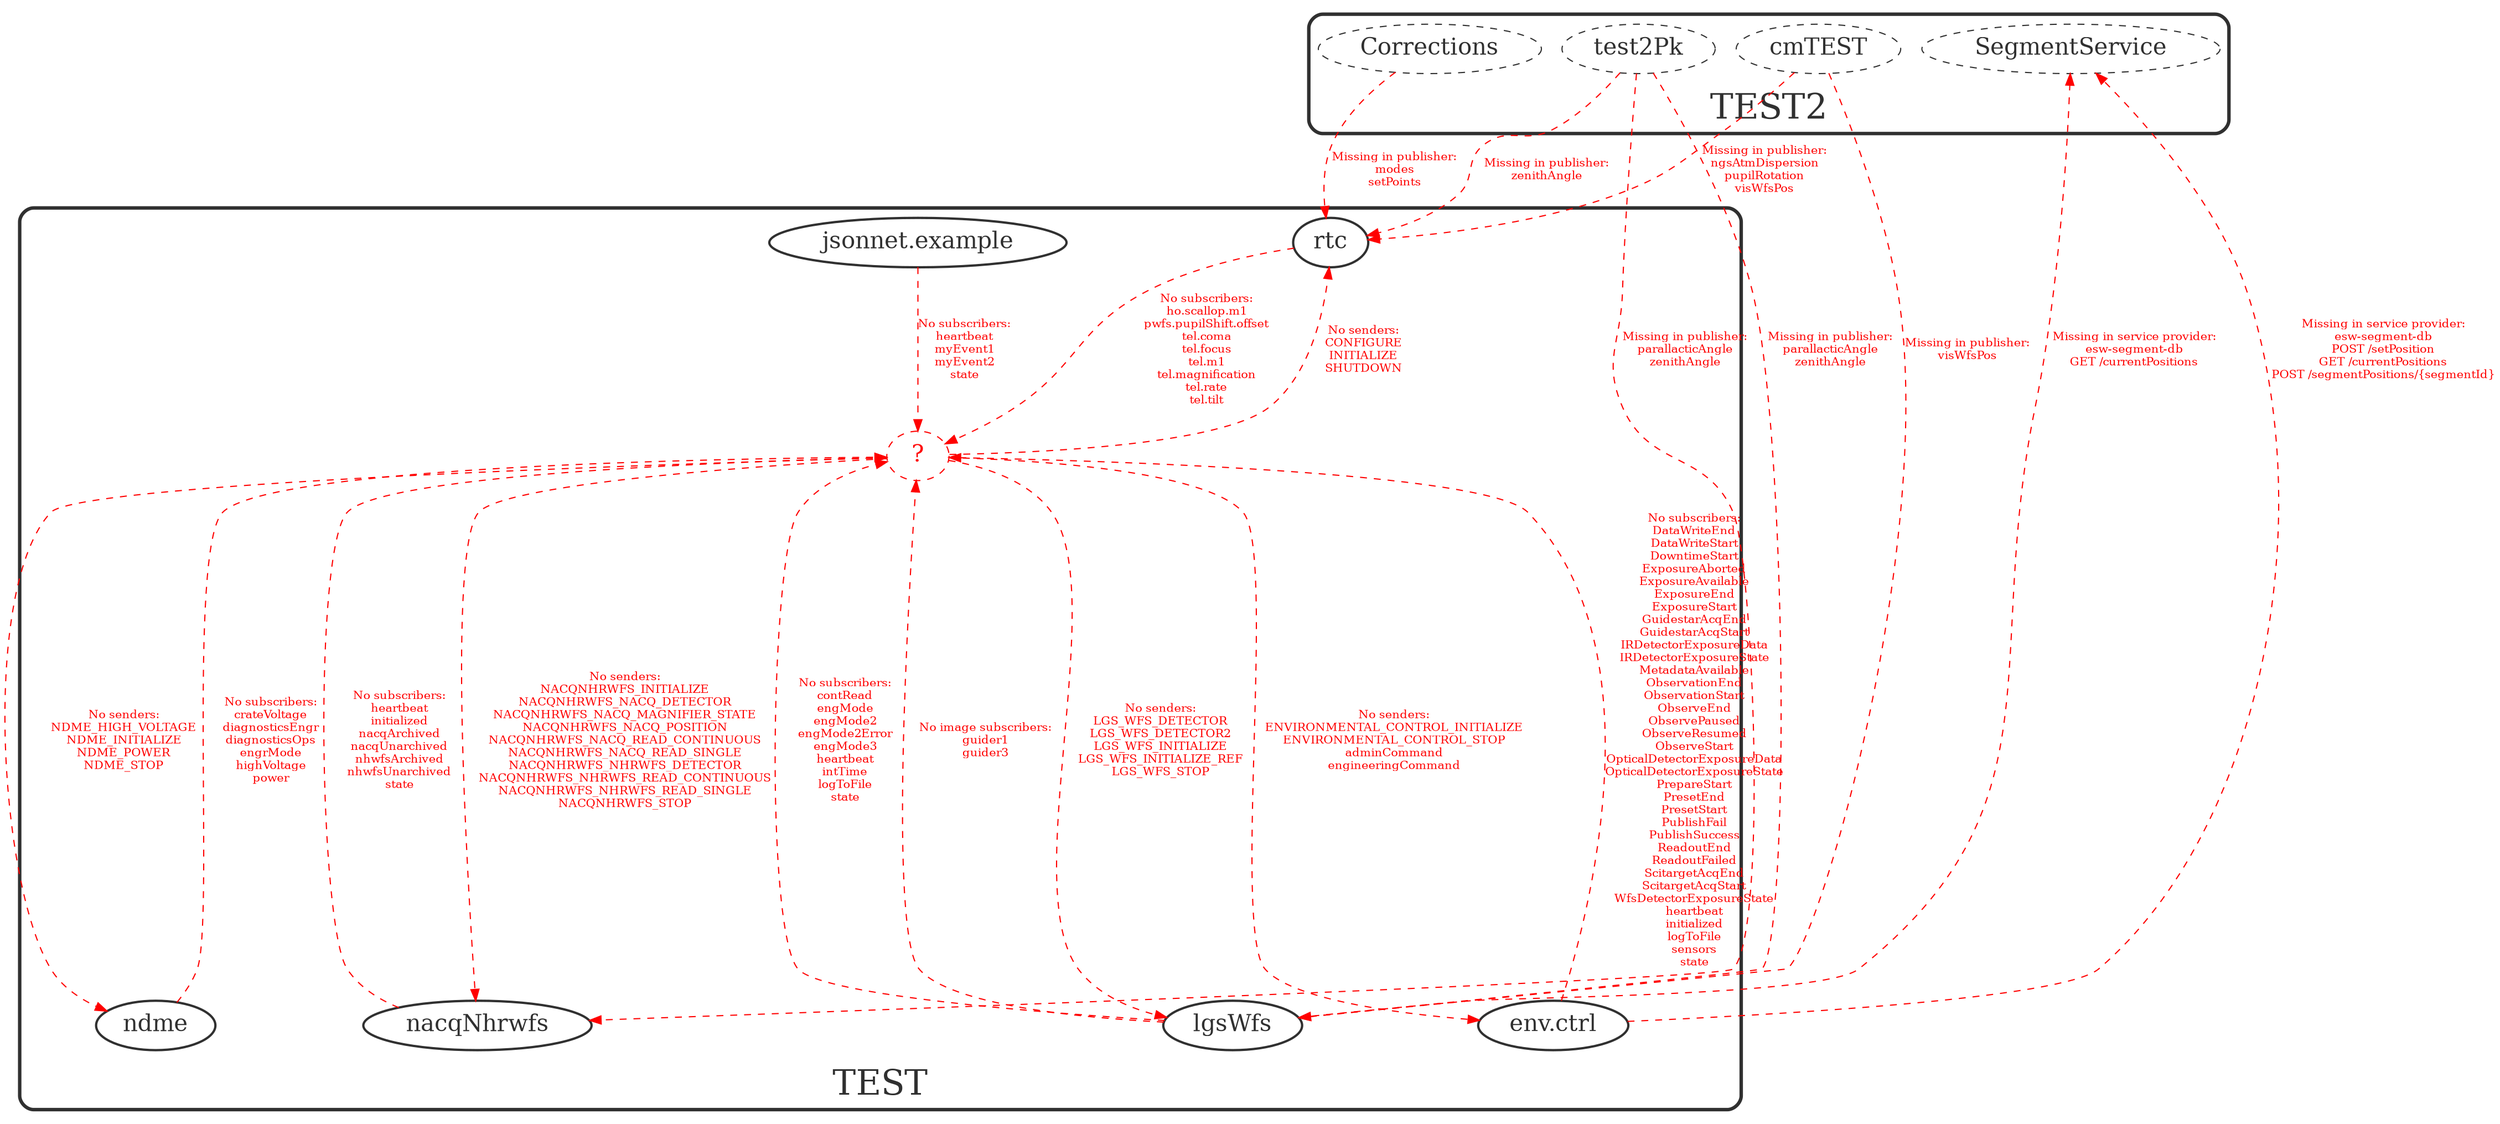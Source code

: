 digraph icdviz {
	graph [layout = dot, splines = true, overlap = scale, ratio = 0.5]
	node [fontsize = 20]
	edge [fontsize = 10]
	"TEST2.test2Pk" -> "TEST.rtc" [color = red, fontcolor = red, style = dashed, label = "Missing in publisher:\nzenithAngle"]
	"TEST.env.ctrl" -> "TEST2.SegmentService" [color = red, fontcolor = red, style = dashed, label = "Missing in service provider:\nesw-segment-db
POST /setPosition
GET /currentPositions
POST /segmentPositions/{segmentId}"]
	"TEST.rtc" -> "TEST.?" [color = red, fontcolor = red, style = dashed, label = "No subscribers:\nho.scallop.m1\npwfs.pupilShift.offset\ntel.coma\ntel.focus\ntel.m1\ntel.magnification\ntel.rate\ntel.tilt"]
	"TEST2.Corrections" -> "TEST.rtc" [color = red, fontcolor = red, style = dashed, label = "Missing in publisher:\nmodes\nsetPoints"]
	"TEST.env.ctrl" -> "TEST.?" [color = red, fontcolor = red, style = dashed, label = "No subscribers:\nDataWriteEnd\nDataWriteStart\nDowntimeStart\nExposureAborted\nExposureAvailable\nExposureEnd\nExposureStart\nGuidestarAcqEnd\nGuidestarAcqStart\nIRDetectorExposureData\nIRDetectorExposureState\nMetadataAvailable\nObservationEnd\nObservationStart\nObserveEnd\nObservePaused\nObserveResumed\nObserveStart\nOpticalDetectorExposureData\nOpticalDetectorExposureState\nPrepareStart\nPresetEnd\nPresetStart\nPublishFail\nPublishSuccess\nReadoutEnd\nReadoutFailed\nScitargetAcqEnd\nScitargetAcqStart\nWfsDetectorExposureState\nheartbeat\ninitialized\nlogToFile\nsensors\nstate"]
	"TEST2.cmTEST" -> "TEST.rtc" [color = red, fontcolor = red, style = dashed, label = "Missing in publisher:\nngsAtmDispersion\npupilRotation\nvisWfsPos"]
	"TEST.?" -> "TEST.env.ctrl" [color = red, fontcolor = red, style = dashed, label = "No senders:\nENVIRONMENTAL_CONTROL_INITIALIZE\nENVIRONMENTAL_CONTROL_STOP\nadminCommand\nengineeringCommand"]
	"TEST.lgsWfs" -> "TEST.?" [color = red, fontcolor = red, style = dashed, label = "No subscribers:\ncontRead\nengMode\nengMode2\nengMode2Error\nengMode3\nheartbeat\nintTime\nlogToFile\nstate"]
	"TEST.nacqNhrwfs" -> "TEST.?" [color = red, fontcolor = red, style = dashed, label = "No subscribers:\nheartbeat\ninitialized\nnacqArchived\nnacqUnarchived\nnhwfsArchived\nnhwfsUnarchived\nstate"]
	"TEST.?" -> "TEST.ndme" [color = red, fontcolor = red, style = dashed, label = "No senders:\nNDME_HIGH_VOLTAGE\nNDME_INITIALIZE\nNDME_POWER\nNDME_STOP"]
	"TEST2.cmTEST" -> "TEST.lgsWfs" [color = red, fontcolor = red, style = dashed, label = "Missing in publisher:\nvisWfsPos"]
	"TEST.?" -> "TEST.nacqNhrwfs" [color = red, fontcolor = red, style = dashed, label = "No senders:\nNACQNHRWFS_INITIALIZE\nNACQNHRWFS_NACQ_DETECTOR\nNACQNHRWFS_NACQ_MAGNIFIER_STATE\nNACQNHRWFS_NACQ_POSITION\nNACQNHRWFS_NACQ_READ_CONTINUOUS\nNACQNHRWFS_NACQ_READ_SINGLE\nNACQNHRWFS_NHRWFS_DETECTOR\nNACQNHRWFS_NHRWFS_READ_CONTINUOUS\nNACQNHRWFS_NHRWFS_READ_SINGLE\nNACQNHRWFS_STOP"]
	"TEST.jsonnet.example" -> "TEST.?" [color = red, fontcolor = red, style = dashed, label = "No subscribers:\nheartbeat\nmyEvent1\nmyEvent2\nstate"]
	"TEST.lgsWfs" -> "TEST.?" [color = red, fontcolor = red, style = dashed, label = "No image subscribers:\nguider1\nguider3"]
	"TEST2.test2Pk" -> "TEST.lgsWfs" [color = red, fontcolor = red, style = dashed, label = "Missing in publisher:\nparallacticAngle\nzenithAngle"]
	"TEST2.test2Pk" -> "TEST.nacqNhrwfs" [color = red, fontcolor = red, style = dashed, label = "Missing in publisher:\nparallacticAngle\nzenithAngle"]
	"TEST.?" -> "TEST.lgsWfs" [color = red, fontcolor = red, style = dashed, label = "No senders:\nLGS_WFS_DETECTOR\nLGS_WFS_DETECTOR2\nLGS_WFS_INITIALIZE\nLGS_WFS_INITIALIZE_REF\nLGS_WFS_STOP"]
	"TEST.?" -> "TEST.rtc" [color = red, fontcolor = red, style = dashed, label = "No senders:\nCONFIGURE\nINITIALIZE\nSHUTDOWN"]
	"TEST.ndme" -> "TEST.?" [color = red, fontcolor = red, style = dashed, label = "No subscribers:\ncrateVoltage\ndiagnosticsEngr\ndiagnosticsOps\nengrMode\nhighVoltage\npower"]
	"TEST.lgsWfs" -> "TEST2.SegmentService" [color = red, fontcolor = red, style = dashed, label = "Missing in service provider:\nesw-segment-db
GET /currentPositions"]
	subgraph cluster_TEST2 {
		label = TEST2
		color = gray19
		fontcolor = gray19
		fontsize = 30
		style = rounded
		penwidth = 3
		labelloc = b
		"TEST2.Corrections" [label = Corrections, color = gray19, fontcolor = gray19, style = dashed]
		"TEST2.cmTEST" [label = cmTEST, color = gray19, fontcolor = gray19, style = dashed]
		"TEST2.test2Pk" [label = test2Pk, color = gray19, fontcolor = gray19, style = dashed]
		"TEST2.SegmentService" [label = SegmentService, color = gray19, fontcolor = gray19, style = dashed]
	}
	subgraph cluster_TEST {
		label = TEST
		color = gray19
		fontcolor = gray19
		fontsize = 30
		style = rounded
		penwidth = 3
		labelloc = b
		"TEST.lgsWfs" [label = lgsWfs, color = gray19, fontcolor = gray19, style = bold]
		"TEST.jsonnet.example" [label = "jsonnet.example", color = gray19, fontcolor = gray19, style = bold]
		"TEST.rtc" [label = rtc, color = gray19, fontcolor = gray19, style = bold]
		"TEST.nacqNhrwfs" [label = nacqNhrwfs, color = gray19, fontcolor = gray19, style = bold]
		"TEST.ndme" [label = ndme, color = gray19, fontcolor = gray19, style = bold]
		"TEST.?" [label = "?", color = red, fontcolor = red, style = dashed]
		"TEST.env.ctrl" [label = "env.ctrl", color = gray19, fontcolor = gray19, style = bold]
	}
}
